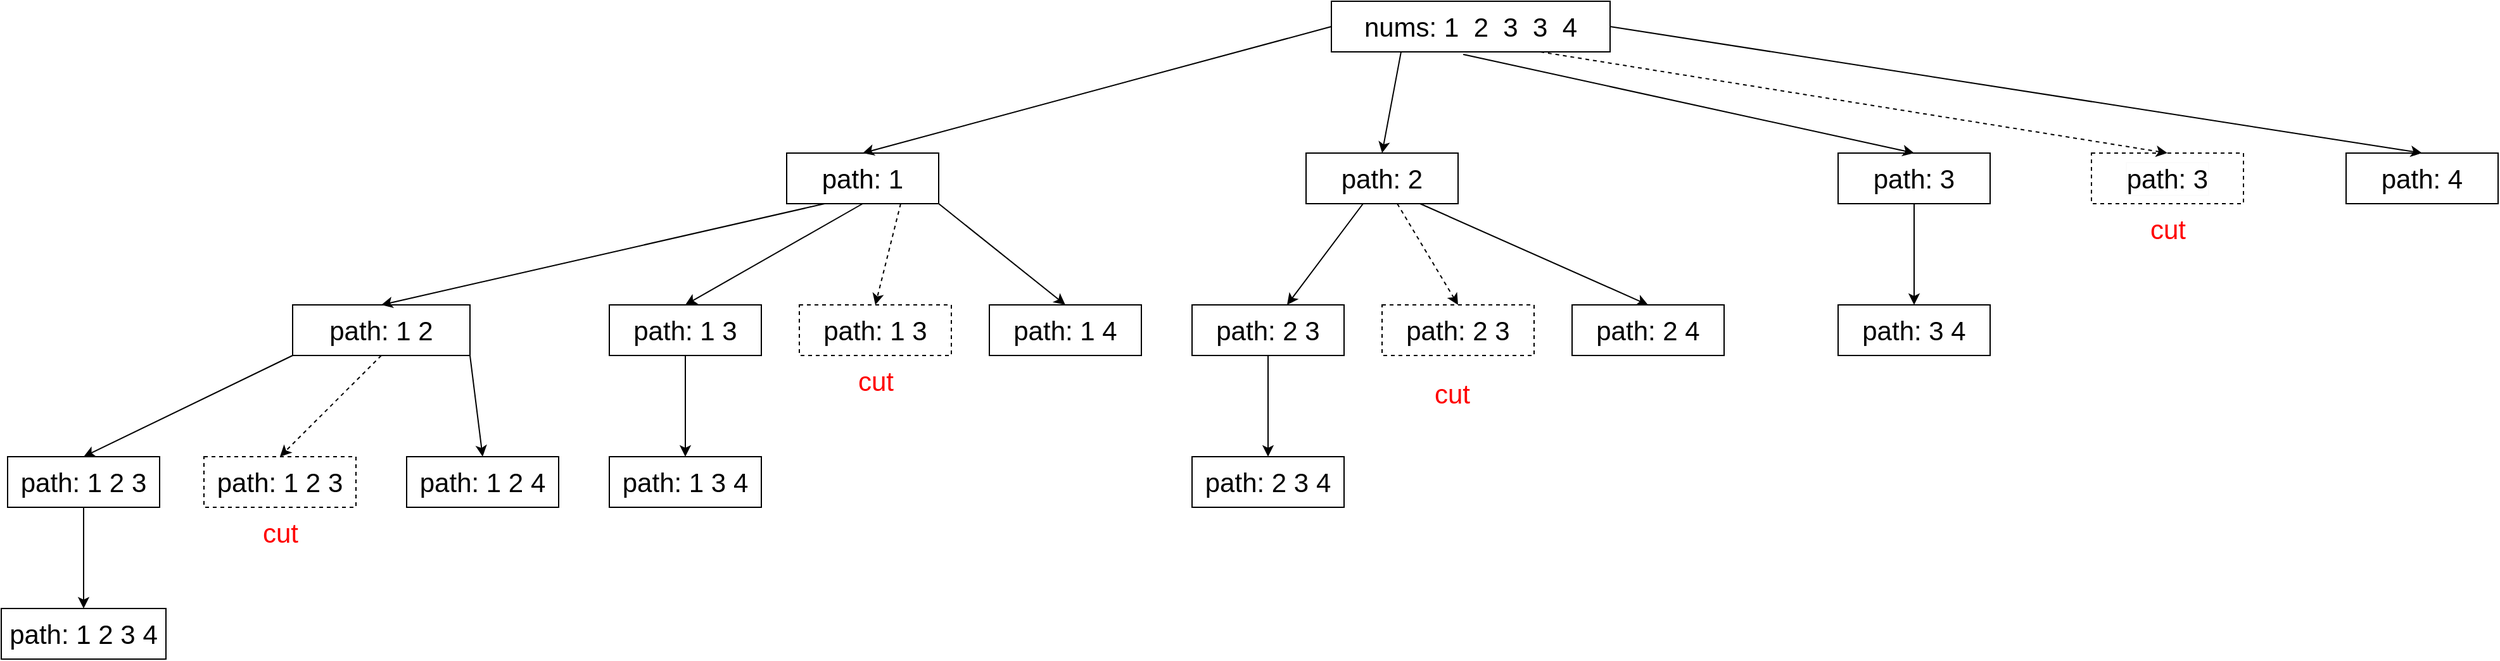 <mxfile version="20.8.20" type="device"><diagram name="第 1 页" id="p5KtGO2d3Rb6d8Q4oK-H"><mxGraphModel dx="3539" dy="1015" grid="1" gridSize="10" guides="1" tooltips="1" connect="1" arrows="1" fold="1" page="1" pageScale="1" pageWidth="827" pageHeight="1169" math="0" shadow="0"><root><mxCell id="0"/><mxCell id="1" parent="0"/><mxCell id="3TzbCr4H_MZ6FqMF8-D5-1" value="&lt;font style=&quot;font-size: 21px;&quot;&gt;nums: 1&amp;nbsp; 2&amp;nbsp; 3&amp;nbsp; 3&amp;nbsp; 4&lt;/font&gt;" style="rounded=0;whiteSpace=wrap;html=1;" vertex="1" parent="1"><mxGeometry x="110" y="40" width="220" height="40" as="geometry"/></mxCell><mxCell id="3TzbCr4H_MZ6FqMF8-D5-9" value="&lt;font style=&quot;font-size: 21px;&quot;&gt;path: 1&lt;/font&gt;" style="rounded=0;whiteSpace=wrap;html=1;" vertex="1" parent="1"><mxGeometry x="-320" y="160" width="120" height="40" as="geometry"/></mxCell><mxCell id="3TzbCr4H_MZ6FqMF8-D5-13" value="&lt;font style=&quot;font-size: 21px;&quot;&gt;path: 1 2&lt;/font&gt;" style="rounded=0;whiteSpace=wrap;html=1;" vertex="1" parent="1"><mxGeometry x="-710" y="280" width="140" height="40" as="geometry"/></mxCell><mxCell id="3TzbCr4H_MZ6FqMF8-D5-14" value="&lt;font style=&quot;font-size: 21px;&quot;&gt;path: 1 2 3&lt;/font&gt;" style="rounded=0;whiteSpace=wrap;html=1;" vertex="1" parent="1"><mxGeometry x="-935" y="400" width="120" height="40" as="geometry"/></mxCell><mxCell id="3TzbCr4H_MZ6FqMF8-D5-54" style="shape=connector;rounded=0;orthogonalLoop=1;jettySize=auto;html=1;labelBackgroundColor=default;strokeColor=default;fontFamily=Helvetica;fontSize=21;fontColor=#9C9C9C;endArrow=classic;" edge="1" parent="1" source="3TzbCr4H_MZ6FqMF8-D5-17" target="3TzbCr4H_MZ6FqMF8-D5-49"><mxGeometry relative="1" as="geometry"/></mxCell><mxCell id="3TzbCr4H_MZ6FqMF8-D5-55" style="edgeStyle=none;shape=connector;rounded=0;orthogonalLoop=1;jettySize=auto;html=1;entryX=0.5;entryY=0;entryDx=0;entryDy=0;labelBackgroundColor=default;strokeColor=default;fontFamily=Helvetica;fontSize=21;fontColor=#9C9C9C;endArrow=classic;dashed=1;" edge="1" parent="1" source="3TzbCr4H_MZ6FqMF8-D5-17" target="3TzbCr4H_MZ6FqMF8-D5-51"><mxGeometry relative="1" as="geometry"/></mxCell><mxCell id="3TzbCr4H_MZ6FqMF8-D5-57" style="edgeStyle=none;shape=connector;rounded=0;orthogonalLoop=1;jettySize=auto;html=1;exitX=0.75;exitY=1;exitDx=0;exitDy=0;entryX=0.5;entryY=0;entryDx=0;entryDy=0;labelBackgroundColor=default;strokeColor=default;fontFamily=Helvetica;fontSize=21;fontColor=#9C9C9C;endArrow=classic;" edge="1" parent="1" source="3TzbCr4H_MZ6FqMF8-D5-17" target="3TzbCr4H_MZ6FqMF8-D5-50"><mxGeometry relative="1" as="geometry"/></mxCell><mxCell id="3TzbCr4H_MZ6FqMF8-D5-17" value="&lt;font style=&quot;font-size: 21px; font-weight: normal;&quot;&gt;path: 2&lt;/font&gt;" style="rounded=0;whiteSpace=wrap;html=1;fontStyle=1" vertex="1" parent="1"><mxGeometry x="90" y="160" width="120" height="40" as="geometry"/></mxCell><mxCell id="3TzbCr4H_MZ6FqMF8-D5-18" value="&lt;font style=&quot;font-size: 21px;&quot;&gt;path: 4&lt;/font&gt;" style="rounded=0;whiteSpace=wrap;html=1;" vertex="1" parent="1"><mxGeometry x="911" y="160" width="120" height="40" as="geometry"/></mxCell><mxCell id="3TzbCr4H_MZ6FqMF8-D5-59" style="edgeStyle=none;shape=connector;rounded=0;orthogonalLoop=1;jettySize=auto;html=1;exitX=0.5;exitY=1;exitDx=0;exitDy=0;entryX=0.5;entryY=0;entryDx=0;entryDy=0;labelBackgroundColor=default;strokeColor=default;fontFamily=Helvetica;fontSize=21;fontColor=#9C9C9C;endArrow=classic;" edge="1" parent="1" source="3TzbCr4H_MZ6FqMF8-D5-19" target="3TzbCr4H_MZ6FqMF8-D5-58"><mxGeometry relative="1" as="geometry"/></mxCell><mxCell id="3TzbCr4H_MZ6FqMF8-D5-19" value="&lt;font style=&quot;font-size: 21px;&quot;&gt;path: 3&lt;/font&gt;" style="rounded=0;whiteSpace=wrap;html=1;" vertex="1" parent="1"><mxGeometry x="510" y="160" width="120" height="40" as="geometry"/></mxCell><mxCell id="3TzbCr4H_MZ6FqMF8-D5-20" value="&lt;font style=&quot;font-size: 21px;&quot;&gt;path: 3&lt;/font&gt;" style="rounded=0;whiteSpace=wrap;html=1;dashed=1;labelBackgroundColor=default;labelBorderColor=#fbfbfb;" vertex="1" parent="1"><mxGeometry x="710" y="160" width="120" height="40" as="geometry"/></mxCell><mxCell id="3TzbCr4H_MZ6FqMF8-D5-25" value="" style="endArrow=classic;html=1;rounded=0;labelBackgroundColor=default;strokeColor=default;fontFamily=Helvetica;fontSize=21;fontColor=#9C9C9C;shape=connector;exitX=0.75;exitY=1;exitDx=0;exitDy=0;entryX=0.5;entryY=0;entryDx=0;entryDy=0;dashed=1;" edge="1" parent="1" source="3TzbCr4H_MZ6FqMF8-D5-1" target="3TzbCr4H_MZ6FqMF8-D5-20"><mxGeometry width="50" height="50" relative="1" as="geometry"><mxPoint x="390" y="560" as="sourcePoint"/><mxPoint x="440" y="510" as="targetPoint"/></mxGeometry></mxCell><mxCell id="3TzbCr4H_MZ6FqMF8-D5-26" value="" style="endArrow=classic;html=1;rounded=0;labelBackgroundColor=default;strokeColor=default;fontFamily=Helvetica;fontSize=21;fontColor=#9C9C9C;shape=connector;entryX=0.5;entryY=0;entryDx=0;entryDy=0;exitX=0;exitY=0.5;exitDx=0;exitDy=0;" edge="1" parent="1" source="3TzbCr4H_MZ6FqMF8-D5-1" target="3TzbCr4H_MZ6FqMF8-D5-9"><mxGeometry width="50" height="50" relative="1" as="geometry"><mxPoint x="390" y="560" as="sourcePoint"/><mxPoint x="440" y="510" as="targetPoint"/></mxGeometry></mxCell><mxCell id="3TzbCr4H_MZ6FqMF8-D5-27" value="" style="endArrow=classic;html=1;rounded=0;labelBackgroundColor=default;strokeColor=default;fontFamily=Helvetica;fontSize=21;fontColor=#9C9C9C;shape=connector;entryX=0.5;entryY=0;entryDx=0;entryDy=0;exitX=0.25;exitY=1;exitDx=0;exitDy=0;" edge="1" parent="1" source="3TzbCr4H_MZ6FqMF8-D5-1" target="3TzbCr4H_MZ6FqMF8-D5-17"><mxGeometry width="50" height="50" relative="1" as="geometry"><mxPoint x="130" y="70" as="sourcePoint"/><mxPoint x="-250" y="170" as="targetPoint"/></mxGeometry></mxCell><mxCell id="3TzbCr4H_MZ6FqMF8-D5-28" value="" style="endArrow=classic;html=1;rounded=0;labelBackgroundColor=default;strokeColor=default;fontFamily=Helvetica;fontSize=21;fontColor=#9C9C9C;shape=connector;entryX=0.5;entryY=0;entryDx=0;entryDy=0;exitX=0.473;exitY=1.05;exitDx=0;exitDy=0;exitPerimeter=0;" edge="1" parent="1" source="3TzbCr4H_MZ6FqMF8-D5-1" target="3TzbCr4H_MZ6FqMF8-D5-19"><mxGeometry width="50" height="50" relative="1" as="geometry"><mxPoint x="140" y="80" as="sourcePoint"/><mxPoint x="-240" y="180" as="targetPoint"/></mxGeometry></mxCell><mxCell id="3TzbCr4H_MZ6FqMF8-D5-29" value="" style="endArrow=classic;html=1;rounded=0;labelBackgroundColor=default;strokeColor=default;fontFamily=Helvetica;fontSize=21;fontColor=#9C9C9C;shape=connector;entryX=0.5;entryY=0;entryDx=0;entryDy=0;exitX=1;exitY=0.5;exitDx=0;exitDy=0;" edge="1" parent="1" source="3TzbCr4H_MZ6FqMF8-D5-1" target="3TzbCr4H_MZ6FqMF8-D5-18"><mxGeometry width="50" height="50" relative="1" as="geometry"><mxPoint x="234" y="92" as="sourcePoint"/><mxPoint x="150" y="170" as="targetPoint"/></mxGeometry></mxCell><mxCell id="3TzbCr4H_MZ6FqMF8-D5-31" value="" style="endArrow=classic;html=1;rounded=0;labelBackgroundColor=default;strokeColor=default;fontFamily=Helvetica;fontSize=21;fontColor=#9C9C9C;shape=connector;entryX=0.5;entryY=0;entryDx=0;entryDy=0;exitX=0.25;exitY=1;exitDx=0;exitDy=0;" edge="1" parent="1" source="3TzbCr4H_MZ6FqMF8-D5-9" target="3TzbCr4H_MZ6FqMF8-D5-13"><mxGeometry width="50" height="50" relative="1" as="geometry"><mxPoint x="-290" y="210" as="sourcePoint"/><mxPoint x="170" y="190" as="targetPoint"/></mxGeometry></mxCell><mxCell id="3TzbCr4H_MZ6FqMF8-D5-32" value="&lt;font style=&quot;font-size: 21px;&quot;&gt;path: 1 3&lt;/font&gt;" style="rounded=0;whiteSpace=wrap;html=1;" vertex="1" parent="1"><mxGeometry x="-460" y="280" width="120" height="40" as="geometry"/></mxCell><mxCell id="3TzbCr4H_MZ6FqMF8-D5-33" value="&lt;font style=&quot;font-size: 21px;&quot;&gt;path: 1 4&lt;/font&gt;" style="rounded=0;whiteSpace=wrap;html=1;" vertex="1" parent="1"><mxGeometry x="-160" y="280" width="120" height="40" as="geometry"/></mxCell><mxCell id="3TzbCr4H_MZ6FqMF8-D5-35" value="" style="endArrow=classic;html=1;rounded=0;labelBackgroundColor=default;strokeColor=default;fontFamily=Helvetica;fontSize=21;fontColor=#9C9C9C;shape=connector;entryX=0.5;entryY=0;entryDx=0;entryDy=0;exitX=0.5;exitY=1;exitDx=0;exitDy=0;" edge="1" parent="1" source="3TzbCr4H_MZ6FqMF8-D5-9" target="3TzbCr4H_MZ6FqMF8-D5-32"><mxGeometry width="50" height="50" relative="1" as="geometry"><mxPoint x="-280" y="210" as="sourcePoint"/><mxPoint x="-510" y="290" as="targetPoint"/></mxGeometry></mxCell><mxCell id="3TzbCr4H_MZ6FqMF8-D5-36" value="" style="endArrow=classic;html=1;rounded=0;labelBackgroundColor=default;strokeColor=default;fontFamily=Helvetica;fontSize=21;fontColor=#9C9C9C;shape=connector;entryX=0.5;entryY=0;entryDx=0;entryDy=0;exitX=1;exitY=1;exitDx=0;exitDy=0;" edge="1" parent="1" source="3TzbCr4H_MZ6FqMF8-D5-9" target="3TzbCr4H_MZ6FqMF8-D5-33"><mxGeometry width="50" height="50" relative="1" as="geometry"><mxPoint x="-270" y="220" as="sourcePoint"/><mxPoint x="-500" y="300" as="targetPoint"/></mxGeometry></mxCell><mxCell id="3TzbCr4H_MZ6FqMF8-D5-38" value="&lt;font style=&quot;font-size: 21px;&quot;&gt;path: 1 3&lt;/font&gt;" style="rounded=0;whiteSpace=wrap;html=1;dashed=1;" vertex="1" parent="1"><mxGeometry x="-310" y="280" width="120" height="40" as="geometry"/></mxCell><mxCell id="3TzbCr4H_MZ6FqMF8-D5-39" value="" style="endArrow=classic;html=1;rounded=0;labelBackgroundColor=default;strokeColor=default;fontFamily=Helvetica;fontSize=21;fontColor=#9C9C9C;shape=connector;entryX=0.5;entryY=0;entryDx=0;entryDy=0;exitX=0.75;exitY=1;exitDx=0;exitDy=0;dashed=1;" edge="1" parent="1" target="3TzbCr4H_MZ6FqMF8-D5-38" source="3TzbCr4H_MZ6FqMF8-D5-9"><mxGeometry width="50" height="50" relative="1" as="geometry"><mxPoint x="-120" y="200" as="sourcePoint"/><mxPoint x="-370" y="290" as="targetPoint"/></mxGeometry></mxCell><mxCell id="3TzbCr4H_MZ6FqMF8-D5-40" value="&lt;font style=&quot;font-size: 21px;&quot;&gt;path: 1 2 3&lt;/font&gt;" style="rounded=0;whiteSpace=wrap;html=1;dashed=1;" vertex="1" parent="1"><mxGeometry x="-780" y="400" width="120" height="40" as="geometry"/></mxCell><mxCell id="3TzbCr4H_MZ6FqMF8-D5-41" value="&lt;font style=&quot;font-size: 21px;&quot;&gt;path: 1 2 3 4&lt;/font&gt;" style="rounded=0;whiteSpace=wrap;html=1;" vertex="1" parent="1"><mxGeometry x="-940" y="520" width="130" height="40" as="geometry"/></mxCell><mxCell id="3TzbCr4H_MZ6FqMF8-D5-42" value="" style="endArrow=classic;html=1;rounded=0;labelBackgroundColor=default;strokeColor=default;fontFamily=Helvetica;fontSize=21;fontColor=#9C9C9C;shape=connector;entryX=0.5;entryY=0;entryDx=0;entryDy=0;exitX=0;exitY=1;exitDx=0;exitDy=0;" edge="1" parent="1" source="3TzbCr4H_MZ6FqMF8-D5-13" target="3TzbCr4H_MZ6FqMF8-D5-14"><mxGeometry width="50" height="50" relative="1" as="geometry"><mxPoint x="-250" y="210" as="sourcePoint"/><mxPoint x="-360" y="290" as="targetPoint"/></mxGeometry></mxCell><mxCell id="3TzbCr4H_MZ6FqMF8-D5-43" value="" style="endArrow=classic;html=1;rounded=0;labelBackgroundColor=default;strokeColor=default;fontFamily=Helvetica;fontSize=21;fontColor=#9C9C9C;shape=connector;entryX=0.5;entryY=0;entryDx=0;entryDy=0;exitX=0.5;exitY=1;exitDx=0;exitDy=0;dashed=1;" edge="1" parent="1" source="3TzbCr4H_MZ6FqMF8-D5-13" target="3TzbCr4H_MZ6FqMF8-D5-40"><mxGeometry width="50" height="50" relative="1" as="geometry"><mxPoint x="-670" y="330" as="sourcePoint"/><mxPoint x="-730" y="410" as="targetPoint"/></mxGeometry></mxCell><mxCell id="3TzbCr4H_MZ6FqMF8-D5-44" value="" style="endArrow=classic;html=1;rounded=0;labelBackgroundColor=default;strokeColor=default;fontFamily=Helvetica;fontSize=21;fontColor=#9C9C9C;shape=connector;entryX=0.5;entryY=0;entryDx=0;entryDy=0;exitX=0.5;exitY=1;exitDx=0;exitDy=0;" edge="1" parent="1" source="3TzbCr4H_MZ6FqMF8-D5-14" target="3TzbCr4H_MZ6FqMF8-D5-41"><mxGeometry width="50" height="50" relative="1" as="geometry"><mxPoint x="-805" y="330" as="sourcePoint"/><mxPoint x="-865" y="410" as="targetPoint"/></mxGeometry></mxCell><mxCell id="3TzbCr4H_MZ6FqMF8-D5-45" value="&lt;font style=&quot;font-size: 21px;&quot;&gt;path: 1 2 4&lt;/font&gt;" style="rounded=0;whiteSpace=wrap;html=1;" vertex="1" parent="1"><mxGeometry x="-620" y="400" width="120" height="40" as="geometry"/></mxCell><mxCell id="3TzbCr4H_MZ6FqMF8-D5-46" value="" style="endArrow=classic;html=1;rounded=0;labelBackgroundColor=default;strokeColor=default;fontFamily=Helvetica;fontSize=21;fontColor=#9C9C9C;shape=connector;entryX=0.5;entryY=0;entryDx=0;entryDy=0;exitX=1;exitY=1;exitDx=0;exitDy=0;" edge="1" parent="1" target="3TzbCr4H_MZ6FqMF8-D5-45" source="3TzbCr4H_MZ6FqMF8-D5-13"><mxGeometry width="50" height="50" relative="1" as="geometry"><mxPoint x="-469" y="320" as="sourcePoint"/><mxPoint x="-570" y="411" as="targetPoint"/></mxGeometry></mxCell><mxCell id="3TzbCr4H_MZ6FqMF8-D5-47" value="&lt;font style=&quot;font-size: 21px;&quot;&gt;path: 1 3 4&lt;/font&gt;" style="rounded=0;whiteSpace=wrap;html=1;" vertex="1" parent="1"><mxGeometry x="-460" y="400" width="120" height="40" as="geometry"/></mxCell><mxCell id="3TzbCr4H_MZ6FqMF8-D5-48" value="" style="endArrow=classic;html=1;rounded=0;labelBackgroundColor=default;strokeColor=default;fontFamily=Helvetica;fontSize=21;fontColor=#9C9C9C;shape=connector;entryX=0.5;entryY=0;entryDx=0;entryDy=0;exitX=0.5;exitY=1;exitDx=0;exitDy=0;" edge="1" parent="1" source="3TzbCr4H_MZ6FqMF8-D5-32" target="3TzbCr4H_MZ6FqMF8-D5-47"><mxGeometry width="50" height="50" relative="1" as="geometry"><mxPoint x="-590" y="330" as="sourcePoint"/><mxPoint x="-580" y="411" as="targetPoint"/></mxGeometry></mxCell><mxCell id="3TzbCr4H_MZ6FqMF8-D5-49" value="&lt;font style=&quot;font-size: 21px;&quot;&gt;path: 2 3&lt;/font&gt;" style="rounded=0;whiteSpace=wrap;html=1;" vertex="1" parent="1"><mxGeometry y="280" width="120" height="40" as="geometry"/></mxCell><mxCell id="3TzbCr4H_MZ6FqMF8-D5-50" value="&lt;font style=&quot;font-size: 21px;&quot;&gt;path: 2 4&lt;/font&gt;" style="rounded=0;whiteSpace=wrap;html=1;" vertex="1" parent="1"><mxGeometry x="300" y="280" width="120" height="40" as="geometry"/></mxCell><mxCell id="3TzbCr4H_MZ6FqMF8-D5-51" value="&lt;font style=&quot;font-size: 21px;&quot;&gt;path: 2 3&lt;/font&gt;" style="rounded=0;whiteSpace=wrap;html=1;dashed=1;" vertex="1" parent="1"><mxGeometry x="150" y="280" width="120" height="40" as="geometry"/></mxCell><mxCell id="3TzbCr4H_MZ6FqMF8-D5-52" value="&lt;font style=&quot;font-size: 21px;&quot;&gt;path: 2 3 4&lt;/font&gt;" style="rounded=0;whiteSpace=wrap;html=1;" vertex="1" parent="1"><mxGeometry y="400" width="120" height="40" as="geometry"/></mxCell><mxCell id="3TzbCr4H_MZ6FqMF8-D5-53" value="" style="endArrow=classic;html=1;rounded=0;labelBackgroundColor=default;strokeColor=default;fontFamily=Helvetica;fontSize=21;fontColor=#9C9C9C;shape=connector;entryX=0.5;entryY=0;entryDx=0;entryDy=0;exitX=0.5;exitY=1;exitDx=0;exitDy=0;" edge="1" parent="1" source="3TzbCr4H_MZ6FqMF8-D5-49" target="3TzbCr4H_MZ6FqMF8-D5-52"><mxGeometry width="50" height="50" relative="1" as="geometry"><mxPoint x="-130" y="330" as="sourcePoint"/><mxPoint x="-120" y="411" as="targetPoint"/></mxGeometry></mxCell><mxCell id="3TzbCr4H_MZ6FqMF8-D5-58" value="&lt;font style=&quot;font-size: 21px;&quot;&gt;path: 3 4&lt;/font&gt;" style="rounded=0;whiteSpace=wrap;html=1;" vertex="1" parent="1"><mxGeometry x="510" y="280" width="120" height="40" as="geometry"/></mxCell><mxCell id="3TzbCr4H_MZ6FqMF8-D5-61" value="&lt;font color=&quot;#ff0000&quot;&gt;cut&lt;/font&gt;" style="text;html=1;align=center;verticalAlign=middle;resizable=0;points=[];autosize=1;strokeColor=none;fillColor=none;fontSize=21;fontFamily=Helvetica;fontColor=#9C9C9C;" vertex="1" parent="1"><mxGeometry x="745" y="200" width="50" height="40" as="geometry"/></mxCell><mxCell id="3TzbCr4H_MZ6FqMF8-D5-63" value="&lt;font color=&quot;#ff0000&quot;&gt;cut&lt;/font&gt;" style="text;html=1;align=center;verticalAlign=middle;resizable=0;points=[];autosize=1;strokeColor=none;fillColor=none;fontSize=21;fontFamily=Helvetica;fontColor=#9C9C9C;" vertex="1" parent="1"><mxGeometry x="180" y="330" width="50" height="40" as="geometry"/></mxCell><mxCell id="3TzbCr4H_MZ6FqMF8-D5-64" value="&lt;font color=&quot;#ff0000&quot;&gt;cut&lt;/font&gt;" style="text;html=1;align=center;verticalAlign=middle;resizable=0;points=[];autosize=1;strokeColor=none;fillColor=none;fontSize=21;fontFamily=Helvetica;fontColor=#9C9C9C;" vertex="1" parent="1"><mxGeometry x="-275" y="320" width="50" height="40" as="geometry"/></mxCell><mxCell id="3TzbCr4H_MZ6FqMF8-D5-65" value="&lt;font color=&quot;#ff0000&quot;&gt;cut&lt;/font&gt;" style="text;html=1;align=center;verticalAlign=middle;resizable=0;points=[];autosize=1;strokeColor=none;fillColor=none;fontSize=21;fontFamily=Helvetica;fontColor=#9C9C9C;" vertex="1" parent="1"><mxGeometry x="-745" y="440" width="50" height="40" as="geometry"/></mxCell></root></mxGraphModel></diagram></mxfile>